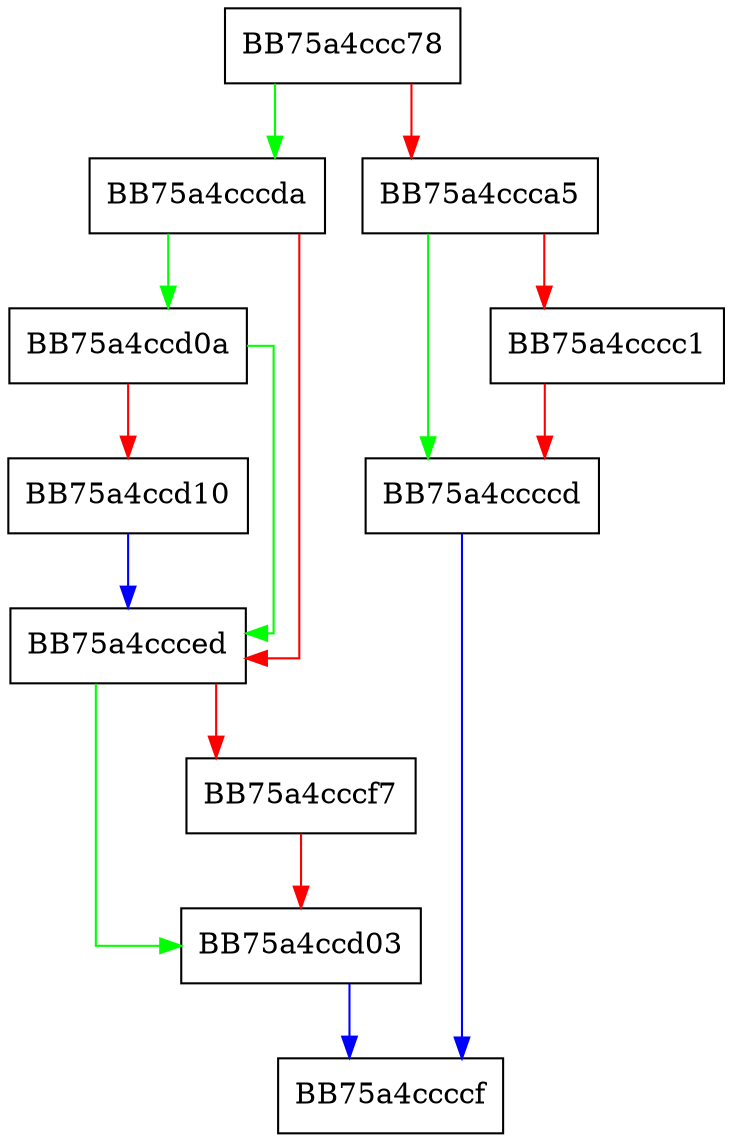 digraph ParseOnCloudCompletionResponseBond {
  node [shape="box"];
  graph [splines=ortho];
  BB75a4ccc78 -> BB75a4cccda [color="green"];
  BB75a4ccc78 -> BB75a4ccca5 [color="red"];
  BB75a4ccca5 -> BB75a4ccccd [color="green"];
  BB75a4ccca5 -> BB75a4cccc1 [color="red"];
  BB75a4cccc1 -> BB75a4ccccd [color="red"];
  BB75a4ccccd -> BB75a4ccccf [color="blue"];
  BB75a4cccda -> BB75a4ccd0a [color="green"];
  BB75a4cccda -> BB75a4ccced [color="red"];
  BB75a4ccced -> BB75a4ccd03 [color="green"];
  BB75a4ccced -> BB75a4cccf7 [color="red"];
  BB75a4cccf7 -> BB75a4ccd03 [color="red"];
  BB75a4ccd03 -> BB75a4ccccf [color="blue"];
  BB75a4ccd0a -> BB75a4ccced [color="green"];
  BB75a4ccd0a -> BB75a4ccd10 [color="red"];
  BB75a4ccd10 -> BB75a4ccced [color="blue"];
}